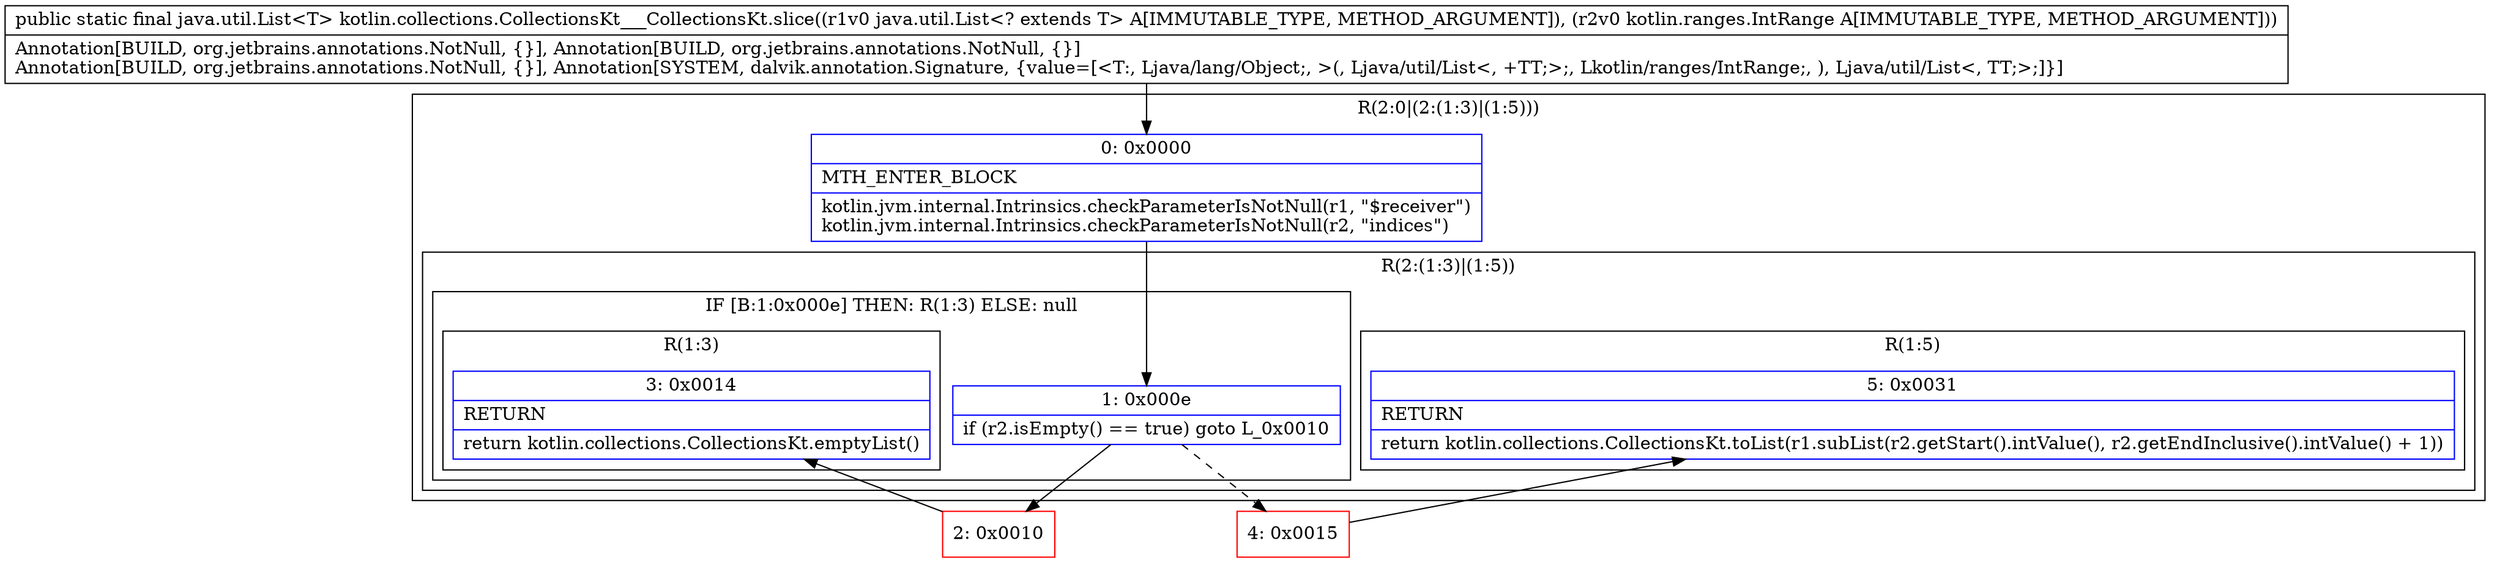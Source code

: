 digraph "CFG forkotlin.collections.CollectionsKt___CollectionsKt.slice(Ljava\/util\/List;Lkotlin\/ranges\/IntRange;)Ljava\/util\/List;" {
subgraph cluster_Region_356054789 {
label = "R(2:0|(2:(1:3)|(1:5)))";
node [shape=record,color=blue];
Node_0 [shape=record,label="{0\:\ 0x0000|MTH_ENTER_BLOCK\l|kotlin.jvm.internal.Intrinsics.checkParameterIsNotNull(r1, \"$receiver\")\lkotlin.jvm.internal.Intrinsics.checkParameterIsNotNull(r2, \"indices\")\l}"];
subgraph cluster_Region_1954888448 {
label = "R(2:(1:3)|(1:5))";
node [shape=record,color=blue];
subgraph cluster_IfRegion_590526292 {
label = "IF [B:1:0x000e] THEN: R(1:3) ELSE: null";
node [shape=record,color=blue];
Node_1 [shape=record,label="{1\:\ 0x000e|if (r2.isEmpty() == true) goto L_0x0010\l}"];
subgraph cluster_Region_72293825 {
label = "R(1:3)";
node [shape=record,color=blue];
Node_3 [shape=record,label="{3\:\ 0x0014|RETURN\l|return kotlin.collections.CollectionsKt.emptyList()\l}"];
}
}
subgraph cluster_Region_1444758162 {
label = "R(1:5)";
node [shape=record,color=blue];
Node_5 [shape=record,label="{5\:\ 0x0031|RETURN\l|return kotlin.collections.CollectionsKt.toList(r1.subList(r2.getStart().intValue(), r2.getEndInclusive().intValue() + 1))\l}"];
}
}
}
Node_2 [shape=record,color=red,label="{2\:\ 0x0010}"];
Node_4 [shape=record,color=red,label="{4\:\ 0x0015}"];
MethodNode[shape=record,label="{public static final java.util.List\<T\> kotlin.collections.CollectionsKt___CollectionsKt.slice((r1v0 java.util.List\<? extends T\> A[IMMUTABLE_TYPE, METHOD_ARGUMENT]), (r2v0 kotlin.ranges.IntRange A[IMMUTABLE_TYPE, METHOD_ARGUMENT]))  | Annotation[BUILD, org.jetbrains.annotations.NotNull, \{\}], Annotation[BUILD, org.jetbrains.annotations.NotNull, \{\}]\lAnnotation[BUILD, org.jetbrains.annotations.NotNull, \{\}], Annotation[SYSTEM, dalvik.annotation.Signature, \{value=[\<T:, Ljava\/lang\/Object;, \>(, Ljava\/util\/List\<, +TT;\>;, Lkotlin\/ranges\/IntRange;, ), Ljava\/util\/List\<, TT;\>;]\}]\l}"];
MethodNode -> Node_0;
Node_0 -> Node_1;
Node_1 -> Node_2;
Node_1 -> Node_4[style=dashed];
Node_2 -> Node_3;
Node_4 -> Node_5;
}

